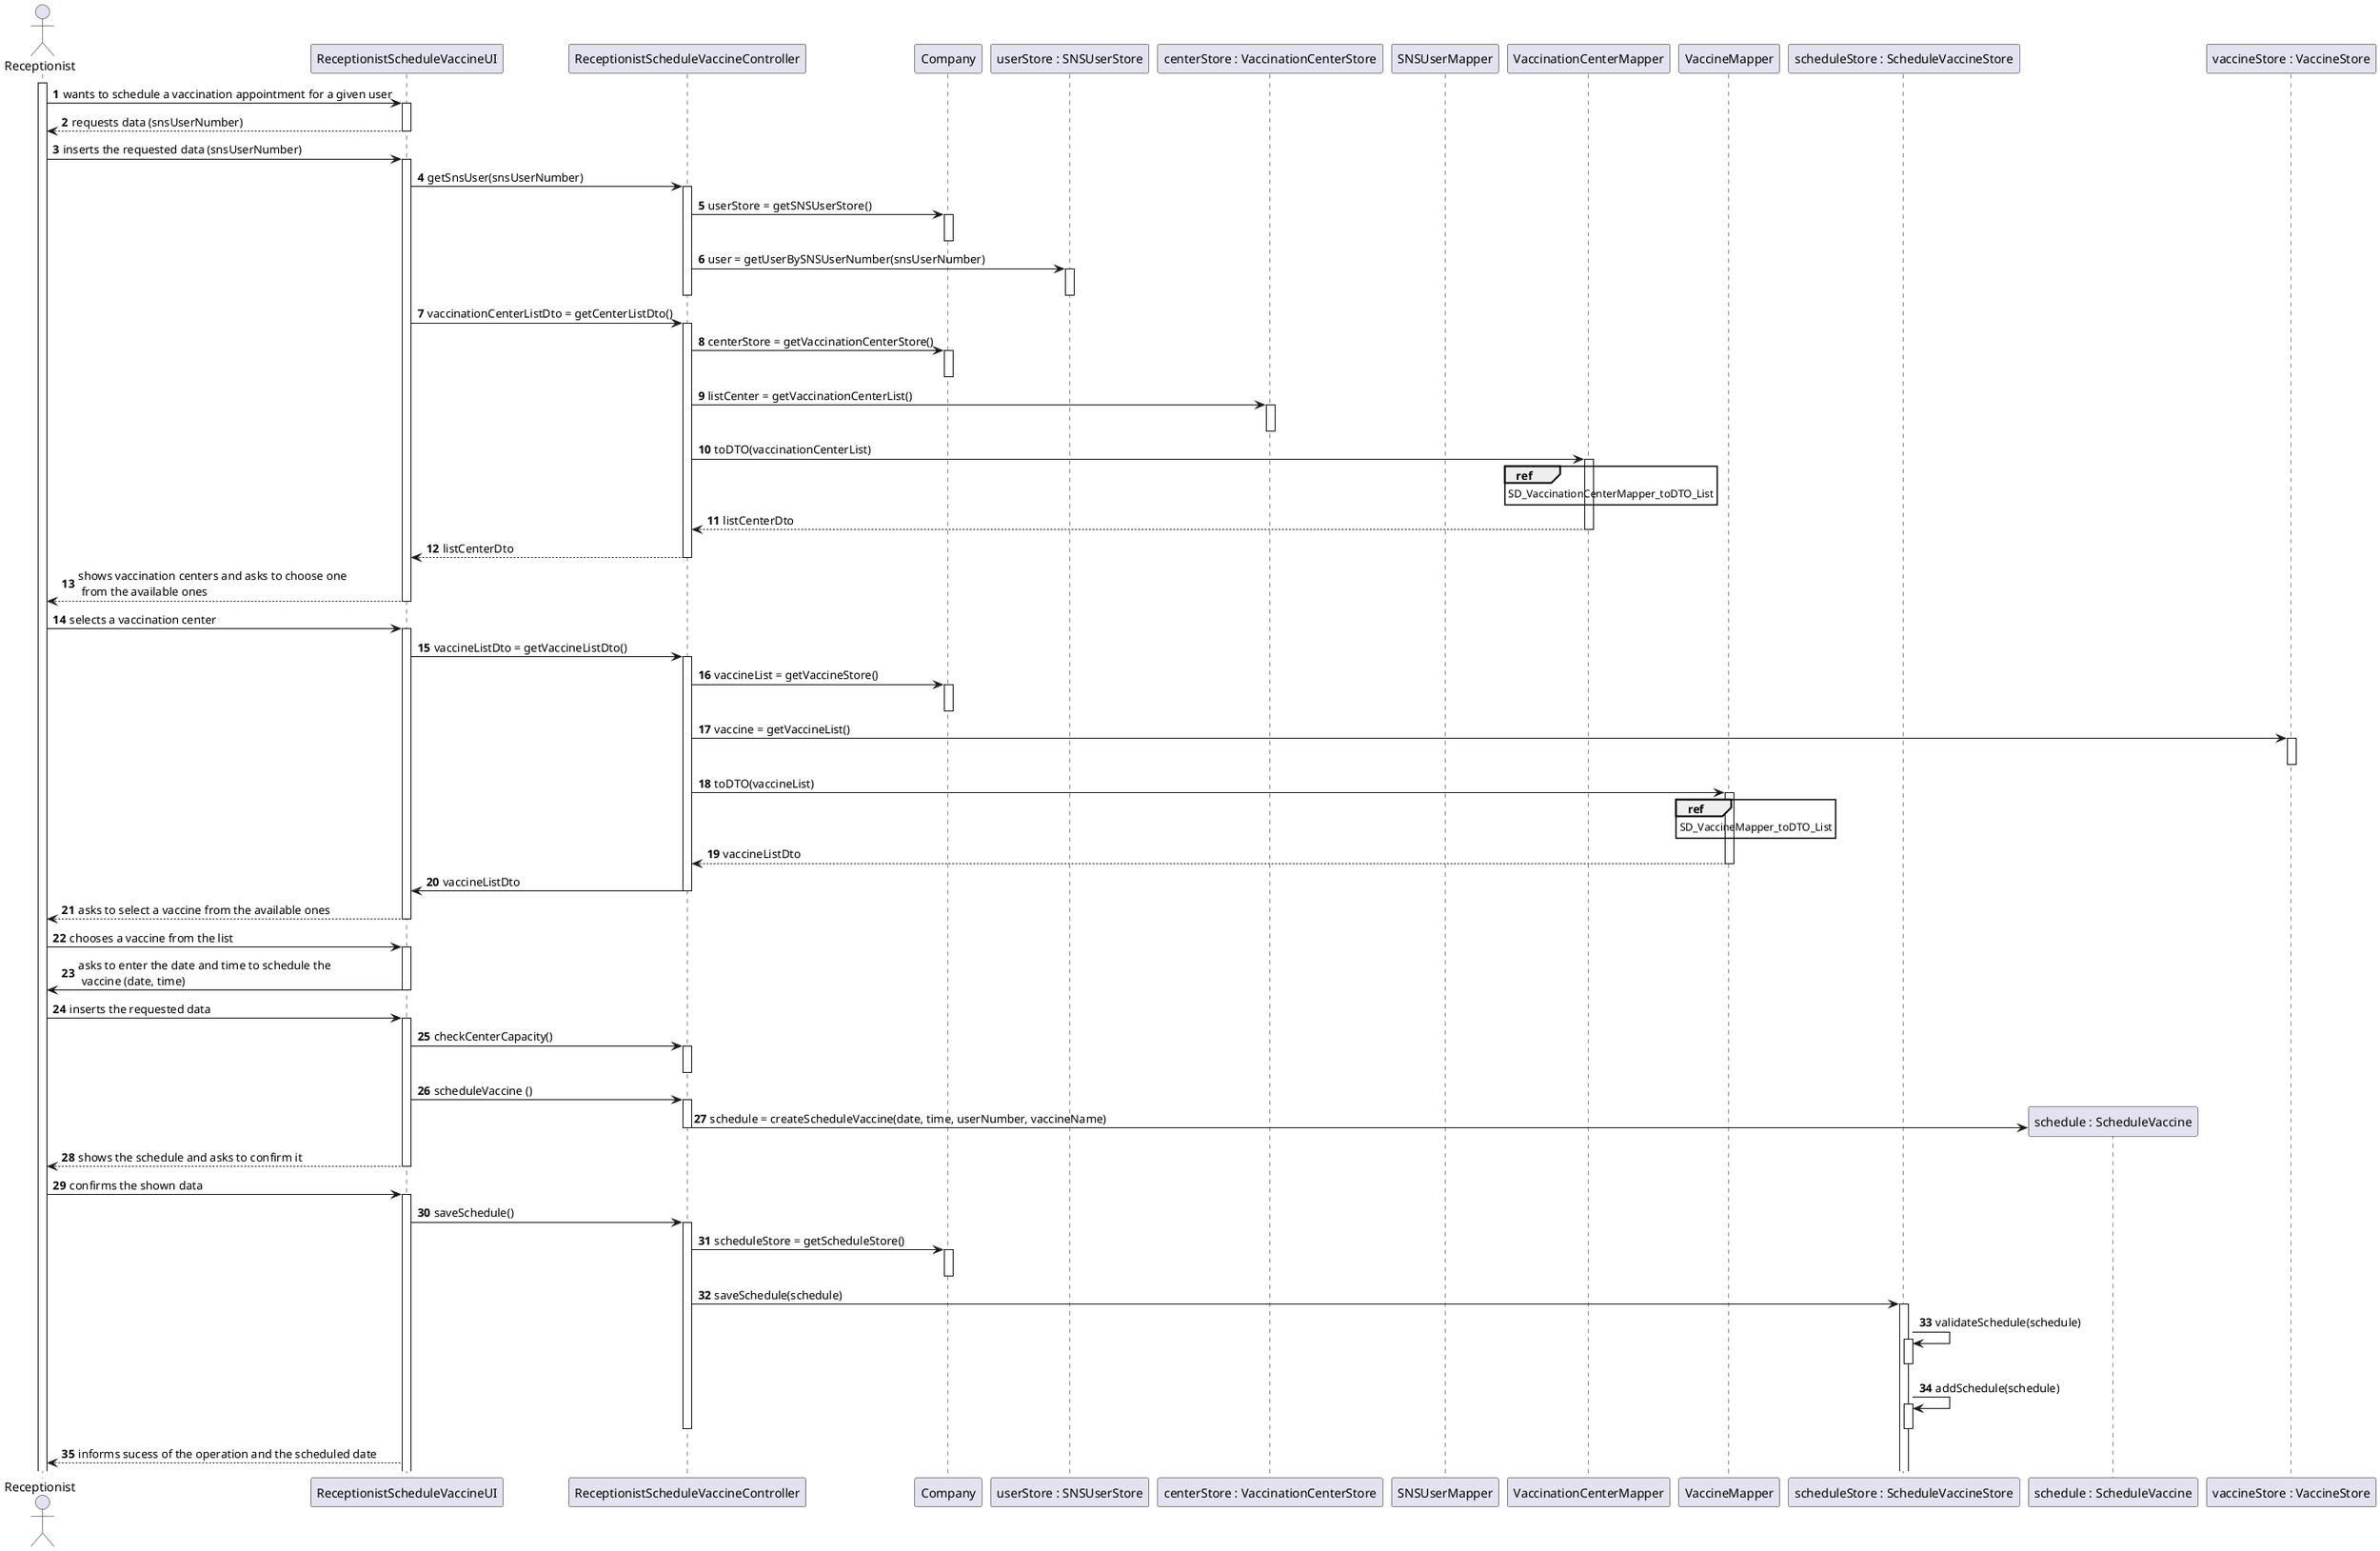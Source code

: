 @startuml
autonumber

actor Receptionist
activate Receptionist

participant "ReceptionistScheduleVaccineUI" as ui
participant "ReceptionistScheduleVaccineController" as controller
participant "Company" as company
participant "userStore : SNSUserStore" as userStore
participant "centerStore : VaccinationCenterStore" as centerStore
participant "SNSUserMapper" as userMapper
participant "VaccinationCenterMapper" as centerMapper
participant "VaccineMapper" as vaccineMapper
participant "scheduleStore : ScheduleVaccineStore" as scheduleStore
participant "schedule : ScheduleVaccine" as scheduleVaccine
participant "vaccineStore : VaccineStore" as vaccineStore


Receptionist -> ui : wants to schedule a vaccination appointment for a given user
activate ui
ui --> Receptionist : requests data (snsUserNumber)
deactivate ui






Receptionist -> ui : inserts the requested data (snsUserNumber)
activate ui
ui -> controller : getSnsUser(snsUserNumber)
activate controller
controller -> company : userStore = getSNSUserStore()
activate company
deactivate company
controller -> userStore : user = getUserBySNSUserNumber(snsUserNumber)
activate userStore
deactivate userStore
deactivate controller
ui -> controller : vaccinationCenterListDto = getCenterListDto()
activate controller
controller -> company : centerStore = getVaccinationCenterStore()
activate company
deactivate company
controller -> centerStore : listCenter = getVaccinationCenterList()
activate centerStore
deactivate centerStore
controller -> centerMapper : toDTO(vaccinationCenterList)
activate centerMapper
ref over centerMapper
SD_VaccinationCenterMapper_toDTO_List
end ref
centerMapper --> controller : listCenterDto
deactivate centerMapper
controller --> ui : listCenterDto
deactivate controller
ui --> Receptionist : shows vaccination centers and asks to choose one \n from the available ones
deactivate ui





Receptionist -> ui : selects a vaccination center
activate ui
ui -> controller : vaccineListDto = getVaccineListDto()
activate controller
controller -> company : vaccineList = getVaccineStore()
activate company
deactivate company
controller -> vaccineStore : vaccine = getVaccineList()
activate vaccineStore
deactivate vaccineStore
controller -> vaccineMapper : toDTO(vaccineList)
activate vaccineMapper
ref over vaccineMapper
SD_VaccineMapper_toDTO_List
end ref
vaccineMapper --> controller : vaccineListDto
deactivate vaccineMapper
controller -> ui : vaccineListDto
deactivate controller
ui --> Receptionist : asks to select a vaccine from the available ones
deactivate ui

Receptionist -> ui : chooses a vaccine from the list
activate ui

ui -> Receptionist : asks to enter the date and time to schedule the \n vaccine (date, time)
deactivate ui


Receptionist -> ui : inserts the requested data
activate ui
ui -> controller : checkCenterCapacity()
activate controller
deactivate controller
ui -> controller : scheduleVaccine ()
activate controller
controller -> scheduleVaccine** : schedule = createScheduleVaccine(date, time, userNumber, vaccineName)
deactivate controller
ui --> Receptionist : shows the schedule and asks to confirm it
deactivate ui



Receptionist -> ui : confirms the shown data
activate ui
ui -> controller : saveSchedule()
activate controller
controller -> company : scheduleStore = getScheduleStore()
activate company
deactivate company
controller -> scheduleStore : saveSchedule(schedule)
activate scheduleStore
scheduleStore -> scheduleStore : validateSchedule(schedule)
activate scheduleStore
deactivate scheduleStore
scheduleStore -> scheduleStore : addSchedule(schedule)
activate scheduleStore
deactivate scheduleStore
deactivate controller
ui --> Receptionist : informs sucess of the operation and the scheduled date

@enduml